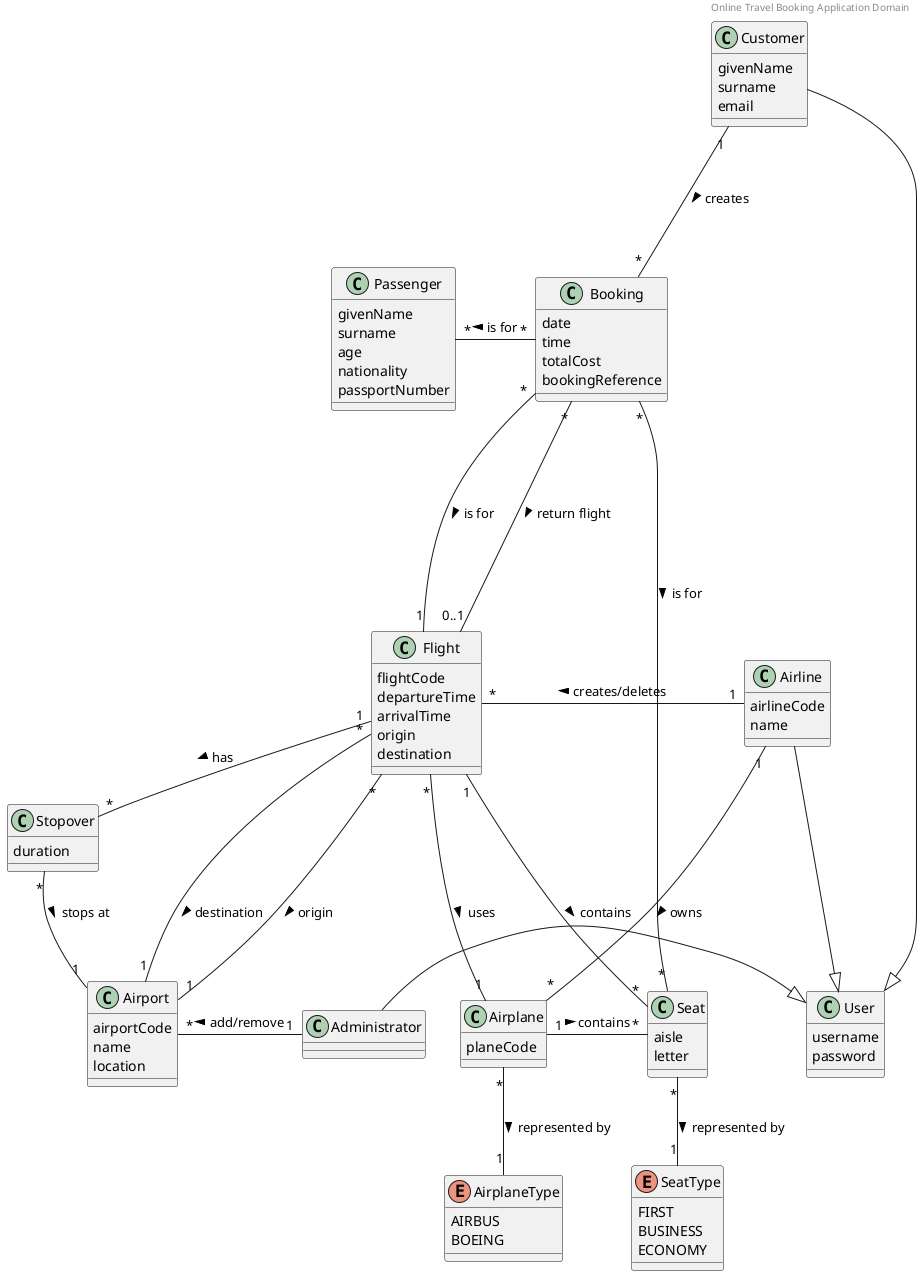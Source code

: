 @startuml 

header Online Travel Booking Application Domain 

class Administrator {
}

class Customer {
  givenName
  surname
  email
}

class Booking {
  date
  time
  totalCost
  bookingReference
}

class Flight {
  flightCode
  departureTime
  arrivalTime
  origin
  destination
}

class Airplane {
  planeCode
}

class Airport {
  airportCode
  name
  location
}

class Seat {
  aisle
  letter
}

class Airline {
  airlineCode
  name
}

enum SeatType {
  FIRST
  BUSINESS
  ECONOMY
}

enum AirplaneType {
  AIRBUS
  BOEING
}

class Passenger {
  givenName
  surname
  age
  nationality
  passportNumber
}

class User {
  username
  password
}

class Stopover {
  duration
}

Booking "*"--down--"1" Flight: is for >
Booking "*"--down--"0..1" Flight: return flight >
Booking "*"-right-"*" Seat: is for >
Booking "*"-left-"*" Passenger: is for >
Flight "1"-right-"*" Seat: contains >
Customer "1"---"*" Booking: creates >
Flight "*"---"1" Airport: destination >
Flight "*"-down-"1" Airport: origin >
Administrator "1"-left-"*" Airport: add/remove >
Airline "1"-right-"*" Flight: creates/deletes >
Flight "*"---"1" Airplane: uses >
Seat "*"-down-"1" SeatType: represented by >
Airline "1"-"*" Airplane: owns >
Airplane "1"-"*" Seat: contains >
Airplane "*"-down-"1" AirplaneType: represented by >
Flight "1"-right-"*" Stopover: has >
Stopover "*"-"1" Airport: stops at >
Administrator -|> User
Customer -|> User
Airline -|> User

@enduml